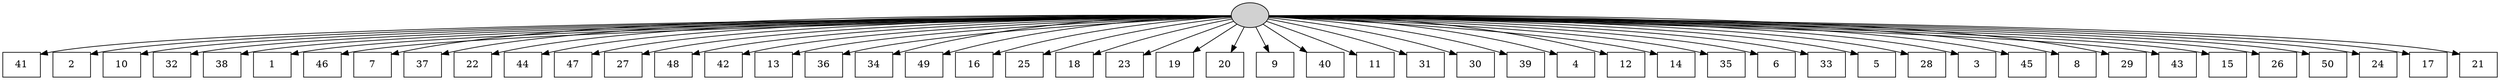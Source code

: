 digraph G {
0[style=filled, fillcolor=grey82, label=""];
1[shape=box,style=filled, fillcolor=white,label="41\n"];
2[shape=box,style=filled, fillcolor=white,label="2\n"];
3[shape=box,style=filled, fillcolor=white,label="10\n"];
4[shape=box,style=filled, fillcolor=white,label="32\n"];
5[shape=box,style=filled, fillcolor=white,label="38\n"];
6[shape=box,style=filled, fillcolor=white,label="1\n"];
7[shape=box,style=filled, fillcolor=white,label="46\n"];
8[shape=box,style=filled, fillcolor=white,label="7\n"];
9[shape=box,style=filled, fillcolor=white,label="37\n"];
10[shape=box,style=filled, fillcolor=white,label="22\n"];
11[shape=box,style=filled, fillcolor=white,label="44\n"];
12[shape=box,style=filled, fillcolor=white,label="47\n"];
13[shape=box,style=filled, fillcolor=white,label="27\n"];
14[shape=box,style=filled, fillcolor=white,label="48\n"];
15[shape=box,style=filled, fillcolor=white,label="42\n"];
16[shape=box,style=filled, fillcolor=white,label="13\n"];
17[shape=box,style=filled, fillcolor=white,label="36\n"];
18[shape=box,style=filled, fillcolor=white,label="34\n"];
19[shape=box,style=filled, fillcolor=white,label="49\n"];
20[shape=box,style=filled, fillcolor=white,label="16\n"];
21[shape=box,style=filled, fillcolor=white,label="25\n"];
22[shape=box,style=filled, fillcolor=white,label="18\n"];
23[shape=box,style=filled, fillcolor=white,label="23\n"];
24[shape=box,style=filled, fillcolor=white,label="19\n"];
25[shape=box,style=filled, fillcolor=white,label="20\n"];
26[shape=box,style=filled, fillcolor=white,label="9\n"];
27[shape=box,style=filled, fillcolor=white,label="40\n"];
28[shape=box,style=filled, fillcolor=white,label="11\n"];
29[shape=box,style=filled, fillcolor=white,label="31\n"];
30[shape=box,style=filled, fillcolor=white,label="30\n"];
31[shape=box,style=filled, fillcolor=white,label="39\n"];
32[shape=box,style=filled, fillcolor=white,label="4\n"];
33[shape=box,style=filled, fillcolor=white,label="12\n"];
34[shape=box,style=filled, fillcolor=white,label="14\n"];
35[shape=box,style=filled, fillcolor=white,label="35\n"];
36[shape=box,style=filled, fillcolor=white,label="6\n"];
37[shape=box,style=filled, fillcolor=white,label="33\n"];
38[shape=box,style=filled, fillcolor=white,label="5\n"];
39[shape=box,style=filled, fillcolor=white,label="28\n"];
40[shape=box,style=filled, fillcolor=white,label="3\n"];
41[shape=box,style=filled, fillcolor=white,label="45\n"];
42[shape=box,style=filled, fillcolor=white,label="8\n"];
43[shape=box,style=filled, fillcolor=white,label="29\n"];
44[shape=box,style=filled, fillcolor=white,label="43\n"];
45[shape=box,style=filled, fillcolor=white,label="15\n"];
46[shape=box,style=filled, fillcolor=white,label="26\n"];
47[shape=box,style=filled, fillcolor=white,label="50\n"];
48[shape=box,style=filled, fillcolor=white,label="24\n"];
49[shape=box,style=filled, fillcolor=white,label="17\n"];
50[shape=box,style=filled, fillcolor=white,label="21\n"];
0->1 ;
0->2 ;
0->3 ;
0->4 ;
0->5 ;
0->6 ;
0->7 ;
0->8 ;
0->9 ;
0->10 ;
0->11 ;
0->12 ;
0->13 ;
0->14 ;
0->15 ;
0->16 ;
0->17 ;
0->18 ;
0->19 ;
0->20 ;
0->21 ;
0->22 ;
0->23 ;
0->24 ;
0->25 ;
0->26 ;
0->27 ;
0->28 ;
0->29 ;
0->30 ;
0->31 ;
0->32 ;
0->33 ;
0->34 ;
0->35 ;
0->36 ;
0->37 ;
0->38 ;
0->39 ;
0->40 ;
0->41 ;
0->42 ;
0->43 ;
0->44 ;
0->45 ;
0->46 ;
0->47 ;
0->48 ;
0->49 ;
0->50 ;
}
